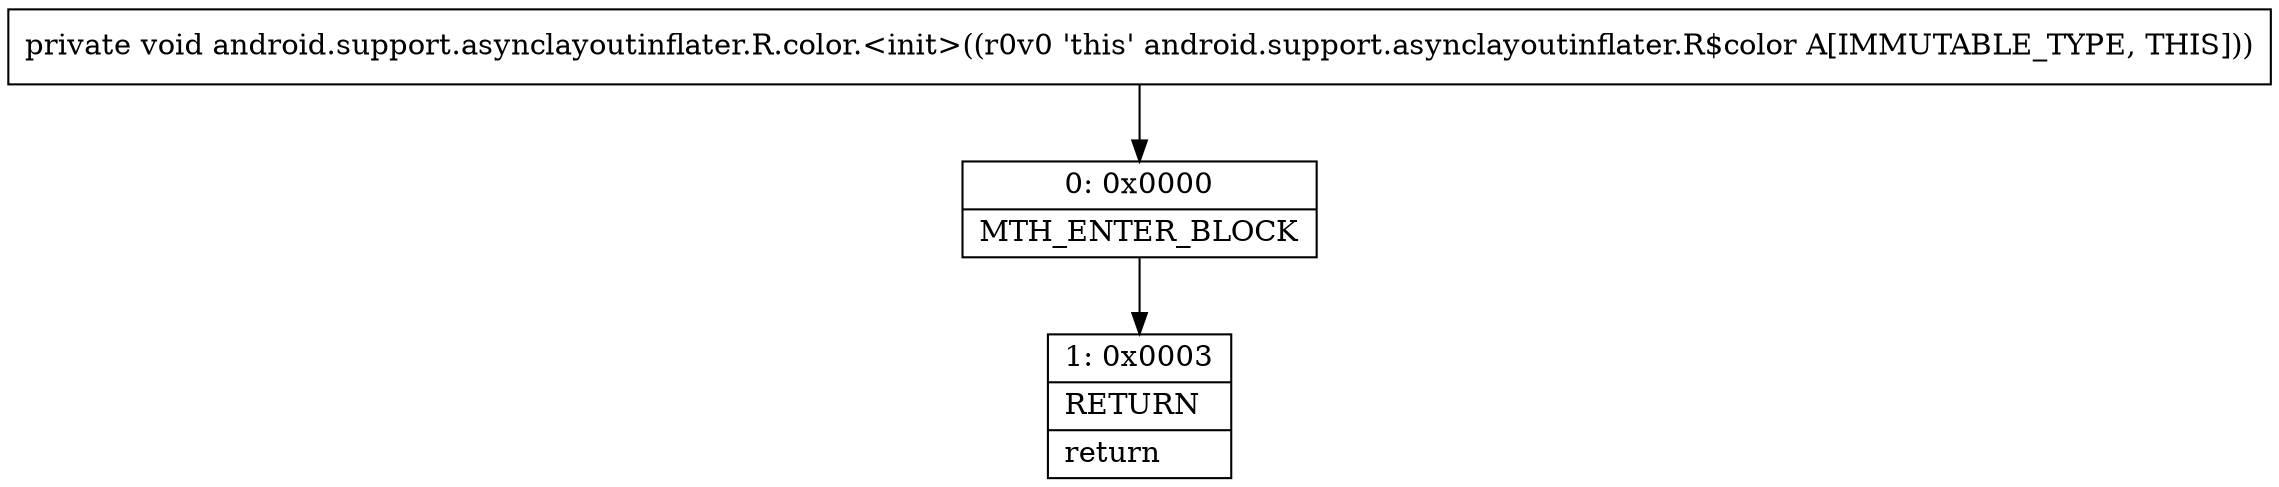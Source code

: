 digraph "CFG forandroid.support.asynclayoutinflater.R.color.\<init\>()V" {
Node_0 [shape=record,label="{0\:\ 0x0000|MTH_ENTER_BLOCK\l}"];
Node_1 [shape=record,label="{1\:\ 0x0003|RETURN\l|return\l}"];
MethodNode[shape=record,label="{private void android.support.asynclayoutinflater.R.color.\<init\>((r0v0 'this' android.support.asynclayoutinflater.R$color A[IMMUTABLE_TYPE, THIS])) }"];
MethodNode -> Node_0;
Node_0 -> Node_1;
}

